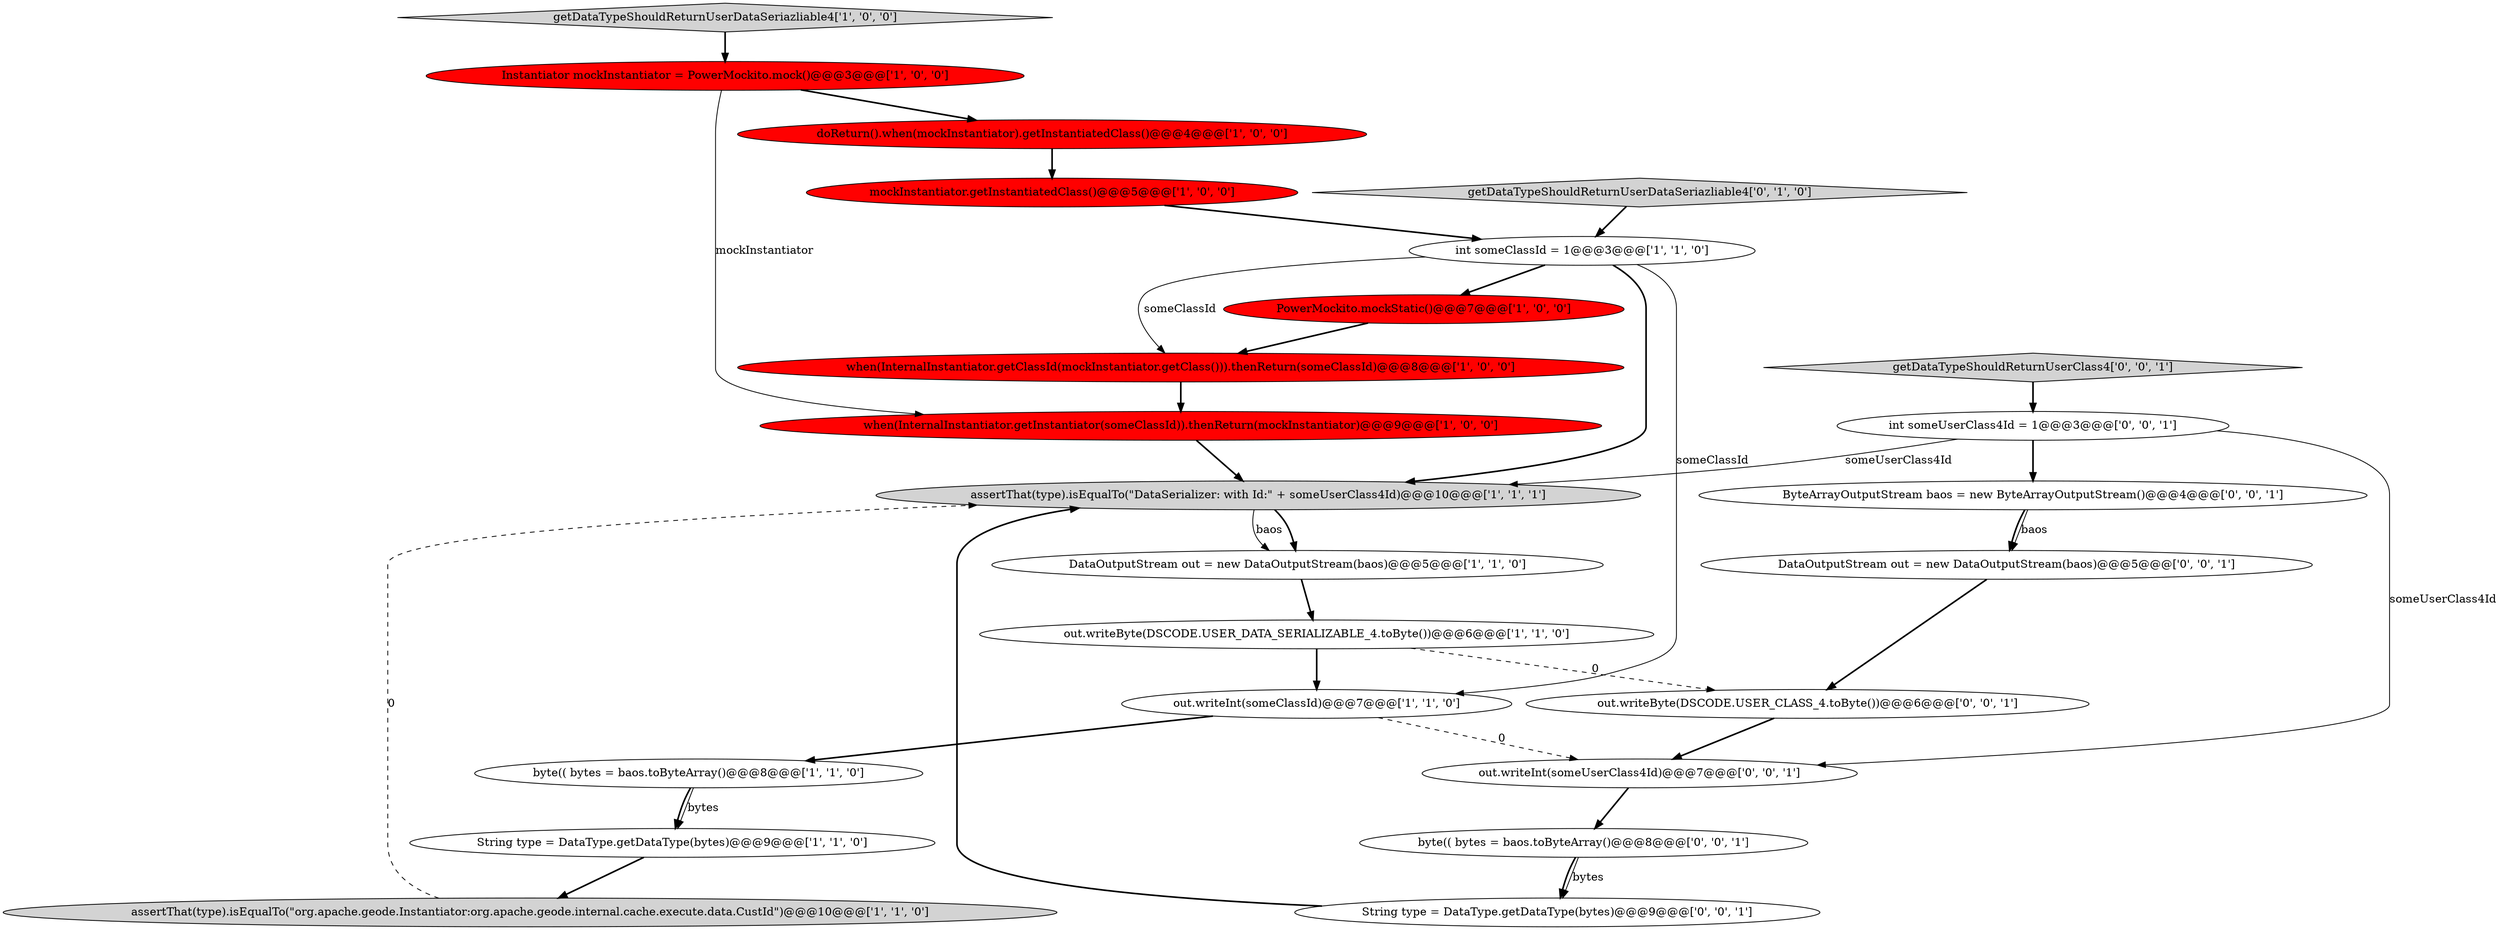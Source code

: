 digraph {
10 [style = filled, label = "doReturn().when(mockInstantiator).getInstantiatedClass()@@@4@@@['1', '0', '0']", fillcolor = red, shape = ellipse image = "AAA1AAABBB1BBB"];
4 [style = filled, label = "assertThat(type).isEqualTo(\"DataSerializer: with Id:\" + someUserClass4Id)@@@10@@@['1', '1', '1']", fillcolor = lightgray, shape = ellipse image = "AAA0AAABBB1BBB"];
21 [style = filled, label = "out.writeInt(someUserClass4Id)@@@7@@@['0', '0', '1']", fillcolor = white, shape = ellipse image = "AAA0AAABBB3BBB"];
19 [style = filled, label = "byte(( bytes = baos.toByteArray()@@@8@@@['0', '0', '1']", fillcolor = white, shape = ellipse image = "AAA0AAABBB3BBB"];
8 [style = filled, label = "when(InternalInstantiator.getClassId(mockInstantiator.getClass())).thenReturn(someClassId)@@@8@@@['1', '0', '0']", fillcolor = red, shape = ellipse image = "AAA1AAABBB1BBB"];
17 [style = filled, label = "out.writeByte(DSCODE.USER_CLASS_4.toByte())@@@6@@@['0', '0', '1']", fillcolor = white, shape = ellipse image = "AAA0AAABBB3BBB"];
23 [style = filled, label = "String type = DataType.getDataType(bytes)@@@9@@@['0', '0', '1']", fillcolor = white, shape = ellipse image = "AAA0AAABBB3BBB"];
22 [style = filled, label = "ByteArrayOutputStream baos = new ByteArrayOutputStream()@@@4@@@['0', '0', '1']", fillcolor = white, shape = ellipse image = "AAA0AAABBB3BBB"];
5 [style = filled, label = "PowerMockito.mockStatic()@@@7@@@['1', '0', '0']", fillcolor = red, shape = ellipse image = "AAA1AAABBB1BBB"];
12 [style = filled, label = "out.writeInt(someClassId)@@@7@@@['1', '1', '0']", fillcolor = white, shape = ellipse image = "AAA0AAABBB1BBB"];
20 [style = filled, label = "DataOutputStream out = new DataOutputStream(baos)@@@5@@@['0', '0', '1']", fillcolor = white, shape = ellipse image = "AAA0AAABBB3BBB"];
3 [style = filled, label = "mockInstantiator.getInstantiatedClass()@@@5@@@['1', '0', '0']", fillcolor = red, shape = ellipse image = "AAA1AAABBB1BBB"];
18 [style = filled, label = "getDataTypeShouldReturnUserClass4['0', '0', '1']", fillcolor = lightgray, shape = diamond image = "AAA0AAABBB3BBB"];
7 [style = filled, label = "out.writeByte(DSCODE.USER_DATA_SERIALIZABLE_4.toByte())@@@6@@@['1', '1', '0']", fillcolor = white, shape = ellipse image = "AAA0AAABBB1BBB"];
15 [style = filled, label = "getDataTypeShouldReturnUserDataSeriazliable4['0', '1', '0']", fillcolor = lightgray, shape = diamond image = "AAA0AAABBB2BBB"];
16 [style = filled, label = "int someUserClass4Id = 1@@@3@@@['0', '0', '1']", fillcolor = white, shape = ellipse image = "AAA0AAABBB3BBB"];
13 [style = filled, label = "when(InternalInstantiator.getInstantiator(someClassId)).thenReturn(mockInstantiator)@@@9@@@['1', '0', '0']", fillcolor = red, shape = ellipse image = "AAA1AAABBB1BBB"];
9 [style = filled, label = "byte(( bytes = baos.toByteArray()@@@8@@@['1', '1', '0']", fillcolor = white, shape = ellipse image = "AAA0AAABBB1BBB"];
6 [style = filled, label = "String type = DataType.getDataType(bytes)@@@9@@@['1', '1', '0']", fillcolor = white, shape = ellipse image = "AAA0AAABBB1BBB"];
0 [style = filled, label = "DataOutputStream out = new DataOutputStream(baos)@@@5@@@['1', '1', '0']", fillcolor = white, shape = ellipse image = "AAA0AAABBB1BBB"];
11 [style = filled, label = "int someClassId = 1@@@3@@@['1', '1', '0']", fillcolor = white, shape = ellipse image = "AAA0AAABBB1BBB"];
14 [style = filled, label = "getDataTypeShouldReturnUserDataSeriazliable4['1', '0', '0']", fillcolor = lightgray, shape = diamond image = "AAA0AAABBB1BBB"];
1 [style = filled, label = "Instantiator mockInstantiator = PowerMockito.mock()@@@3@@@['1', '0', '0']", fillcolor = red, shape = ellipse image = "AAA1AAABBB1BBB"];
2 [style = filled, label = "assertThat(type).isEqualTo(\"org.apache.geode.Instantiator:org.apache.geode.internal.cache.execute.data.CustId\")@@@10@@@['1', '1', '0']", fillcolor = lightgray, shape = ellipse image = "AAA0AAABBB1BBB"];
5->8 [style = bold, label=""];
20->17 [style = bold, label=""];
9->6 [style = solid, label="bytes"];
21->19 [style = bold, label=""];
7->12 [style = bold, label=""];
7->17 [style = dashed, label="0"];
11->12 [style = solid, label="someClassId"];
11->4 [style = bold, label=""];
3->11 [style = bold, label=""];
23->4 [style = bold, label=""];
10->3 [style = bold, label=""];
16->21 [style = solid, label="someUserClass4Id"];
16->22 [style = bold, label=""];
12->9 [style = bold, label=""];
12->21 [style = dashed, label="0"];
14->1 [style = bold, label=""];
9->6 [style = bold, label=""];
4->0 [style = bold, label=""];
0->7 [style = bold, label=""];
6->2 [style = bold, label=""];
11->8 [style = solid, label="someClassId"];
11->5 [style = bold, label=""];
16->4 [style = solid, label="someUserClass4Id"];
19->23 [style = solid, label="bytes"];
15->11 [style = bold, label=""];
22->20 [style = bold, label=""];
1->13 [style = solid, label="mockInstantiator"];
22->20 [style = solid, label="baos"];
19->23 [style = bold, label=""];
1->10 [style = bold, label=""];
17->21 [style = bold, label=""];
4->0 [style = solid, label="baos"];
8->13 [style = bold, label=""];
2->4 [style = dashed, label="0"];
13->4 [style = bold, label=""];
18->16 [style = bold, label=""];
}
